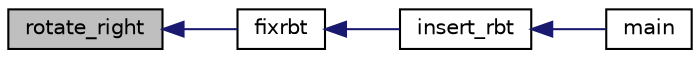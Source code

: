 digraph "rotate_right"
{
  edge [fontname="Helvetica",fontsize="10",labelfontname="Helvetica",labelfontsize="10"];
  node [fontname="Helvetica",fontsize="10",shape=record];
  rankdir="LR";
  Node101 [label="rotate_right",height=0.2,width=0.4,color="black", fillcolor="grey75", style="filled", fontcolor="black"];
  Node101 -> Node102 [dir="back",color="midnightblue",fontsize="10",style="solid",fontname="Helvetica"];
  Node102 [label="fixrbt",height=0.2,width=0.4,color="black", fillcolor="white", style="filled",URL="$problem1_8c_09_09.html#af4fc9659bda02ecdccba8ecb55a3e971",tooltip="To fix the BST of RBT according to the rules. "];
  Node102 -> Node103 [dir="back",color="midnightblue",fontsize="10",style="solid",fontname="Helvetica"];
  Node103 [label="insert_rbt",height=0.2,width=0.4,color="black", fillcolor="white", style="filled",URL="$problem1_8c_09_09.html#a0363cc199ceb4007d5573b8a7f463e46",tooltip="To add data in RBT. "];
  Node103 -> Node104 [dir="back",color="midnightblue",fontsize="10",style="solid",fontname="Helvetica"];
  Node104 [label="main",height=0.2,width=0.4,color="black", fillcolor="white", style="filled",URL="$problem1_8c_09_09.html#ae66f6b31b5ad750f1fe042a706a4e3d4",tooltip="To take input and print menu to do task and call menu again and again. "];
}

